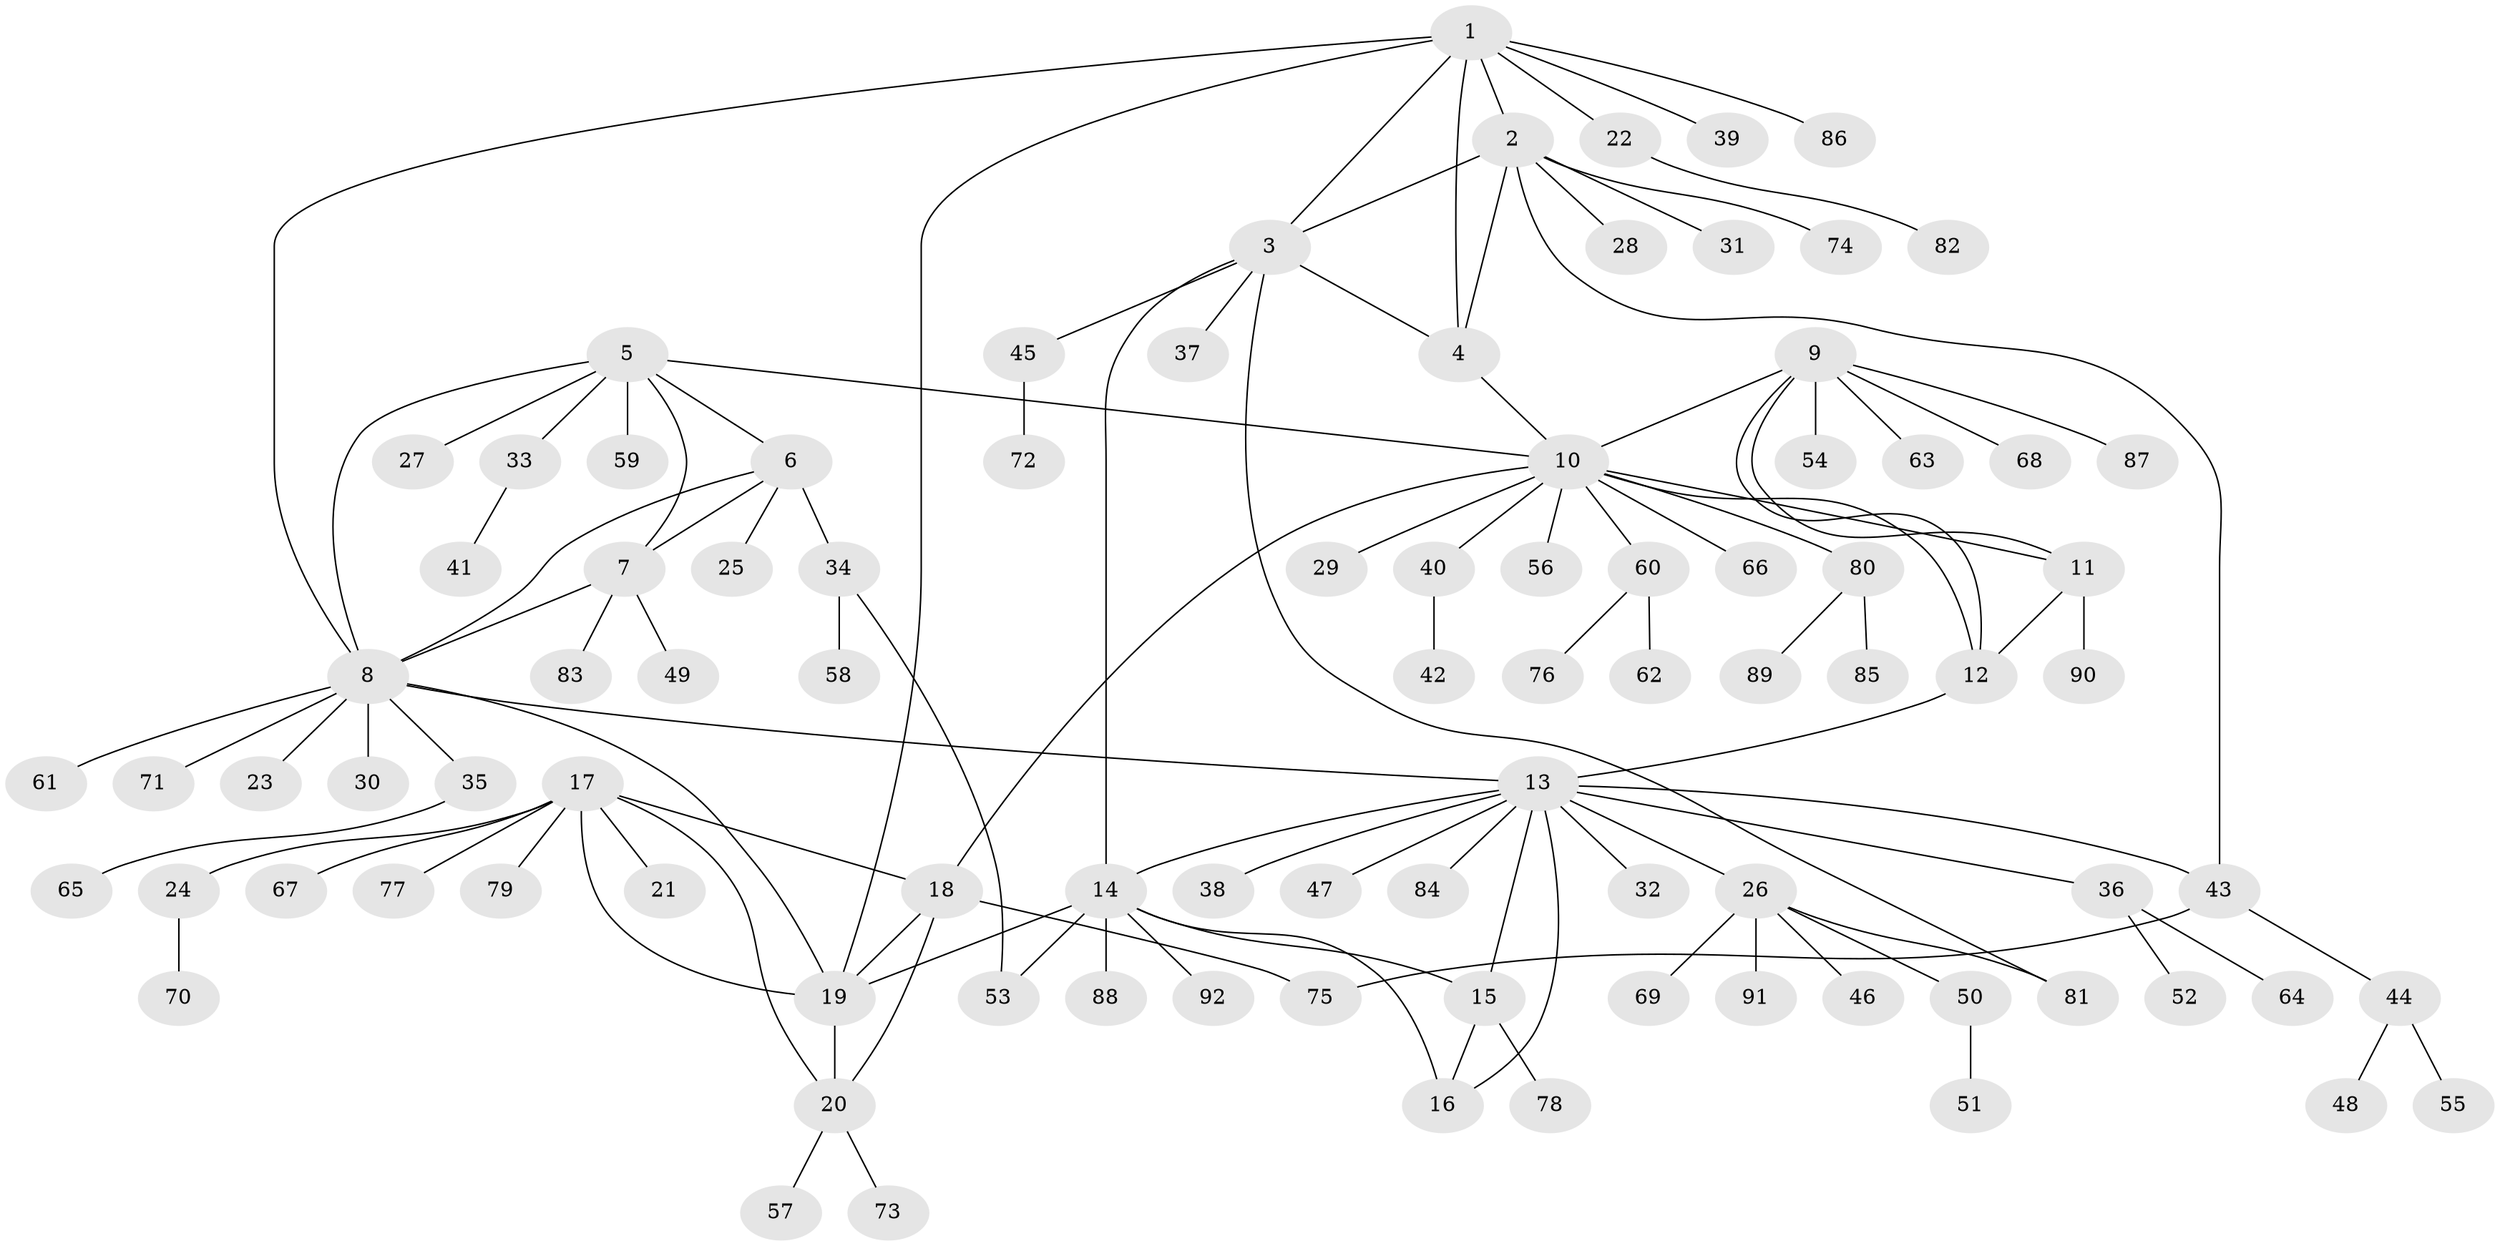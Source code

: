 // coarse degree distribution, {6: 0.08108108108108109, 8: 0.05405405405405406, 1: 0.5675675675675675, 4: 0.08108108108108109, 5: 0.05405405405405406, 2: 0.08108108108108109, 3: 0.05405405405405406, 9: 0.02702702702702703}
// Generated by graph-tools (version 1.1) at 2025/37/03/04/25 23:37:35]
// undirected, 92 vertices, 116 edges
graph export_dot {
  node [color=gray90,style=filled];
  1;
  2;
  3;
  4;
  5;
  6;
  7;
  8;
  9;
  10;
  11;
  12;
  13;
  14;
  15;
  16;
  17;
  18;
  19;
  20;
  21;
  22;
  23;
  24;
  25;
  26;
  27;
  28;
  29;
  30;
  31;
  32;
  33;
  34;
  35;
  36;
  37;
  38;
  39;
  40;
  41;
  42;
  43;
  44;
  45;
  46;
  47;
  48;
  49;
  50;
  51;
  52;
  53;
  54;
  55;
  56;
  57;
  58;
  59;
  60;
  61;
  62;
  63;
  64;
  65;
  66;
  67;
  68;
  69;
  70;
  71;
  72;
  73;
  74;
  75;
  76;
  77;
  78;
  79;
  80;
  81;
  82;
  83;
  84;
  85;
  86;
  87;
  88;
  89;
  90;
  91;
  92;
  1 -- 2;
  1 -- 3;
  1 -- 4;
  1 -- 8;
  1 -- 19;
  1 -- 22;
  1 -- 39;
  1 -- 86;
  2 -- 3;
  2 -- 4;
  2 -- 28;
  2 -- 31;
  2 -- 43;
  2 -- 74;
  3 -- 4;
  3 -- 14;
  3 -- 37;
  3 -- 45;
  3 -- 81;
  4 -- 10;
  5 -- 6;
  5 -- 7;
  5 -- 8;
  5 -- 10;
  5 -- 27;
  5 -- 33;
  5 -- 59;
  6 -- 7;
  6 -- 8;
  6 -- 25;
  6 -- 34;
  7 -- 8;
  7 -- 49;
  7 -- 83;
  8 -- 13;
  8 -- 19;
  8 -- 23;
  8 -- 30;
  8 -- 35;
  8 -- 61;
  8 -- 71;
  9 -- 10;
  9 -- 11;
  9 -- 12;
  9 -- 54;
  9 -- 63;
  9 -- 68;
  9 -- 87;
  10 -- 11;
  10 -- 12;
  10 -- 18;
  10 -- 29;
  10 -- 40;
  10 -- 56;
  10 -- 60;
  10 -- 66;
  10 -- 80;
  11 -- 12;
  11 -- 90;
  12 -- 13;
  13 -- 14;
  13 -- 15;
  13 -- 16;
  13 -- 26;
  13 -- 32;
  13 -- 36;
  13 -- 38;
  13 -- 43;
  13 -- 47;
  13 -- 84;
  14 -- 15;
  14 -- 16;
  14 -- 19;
  14 -- 53;
  14 -- 88;
  14 -- 92;
  15 -- 16;
  15 -- 78;
  17 -- 18;
  17 -- 19;
  17 -- 20;
  17 -- 21;
  17 -- 24;
  17 -- 67;
  17 -- 77;
  17 -- 79;
  18 -- 19;
  18 -- 20;
  18 -- 75;
  19 -- 20;
  20 -- 57;
  20 -- 73;
  22 -- 82;
  24 -- 70;
  26 -- 46;
  26 -- 50;
  26 -- 69;
  26 -- 81;
  26 -- 91;
  33 -- 41;
  34 -- 53;
  34 -- 58;
  35 -- 65;
  36 -- 52;
  36 -- 64;
  40 -- 42;
  43 -- 44;
  43 -- 75;
  44 -- 48;
  44 -- 55;
  45 -- 72;
  50 -- 51;
  60 -- 62;
  60 -- 76;
  80 -- 85;
  80 -- 89;
}
